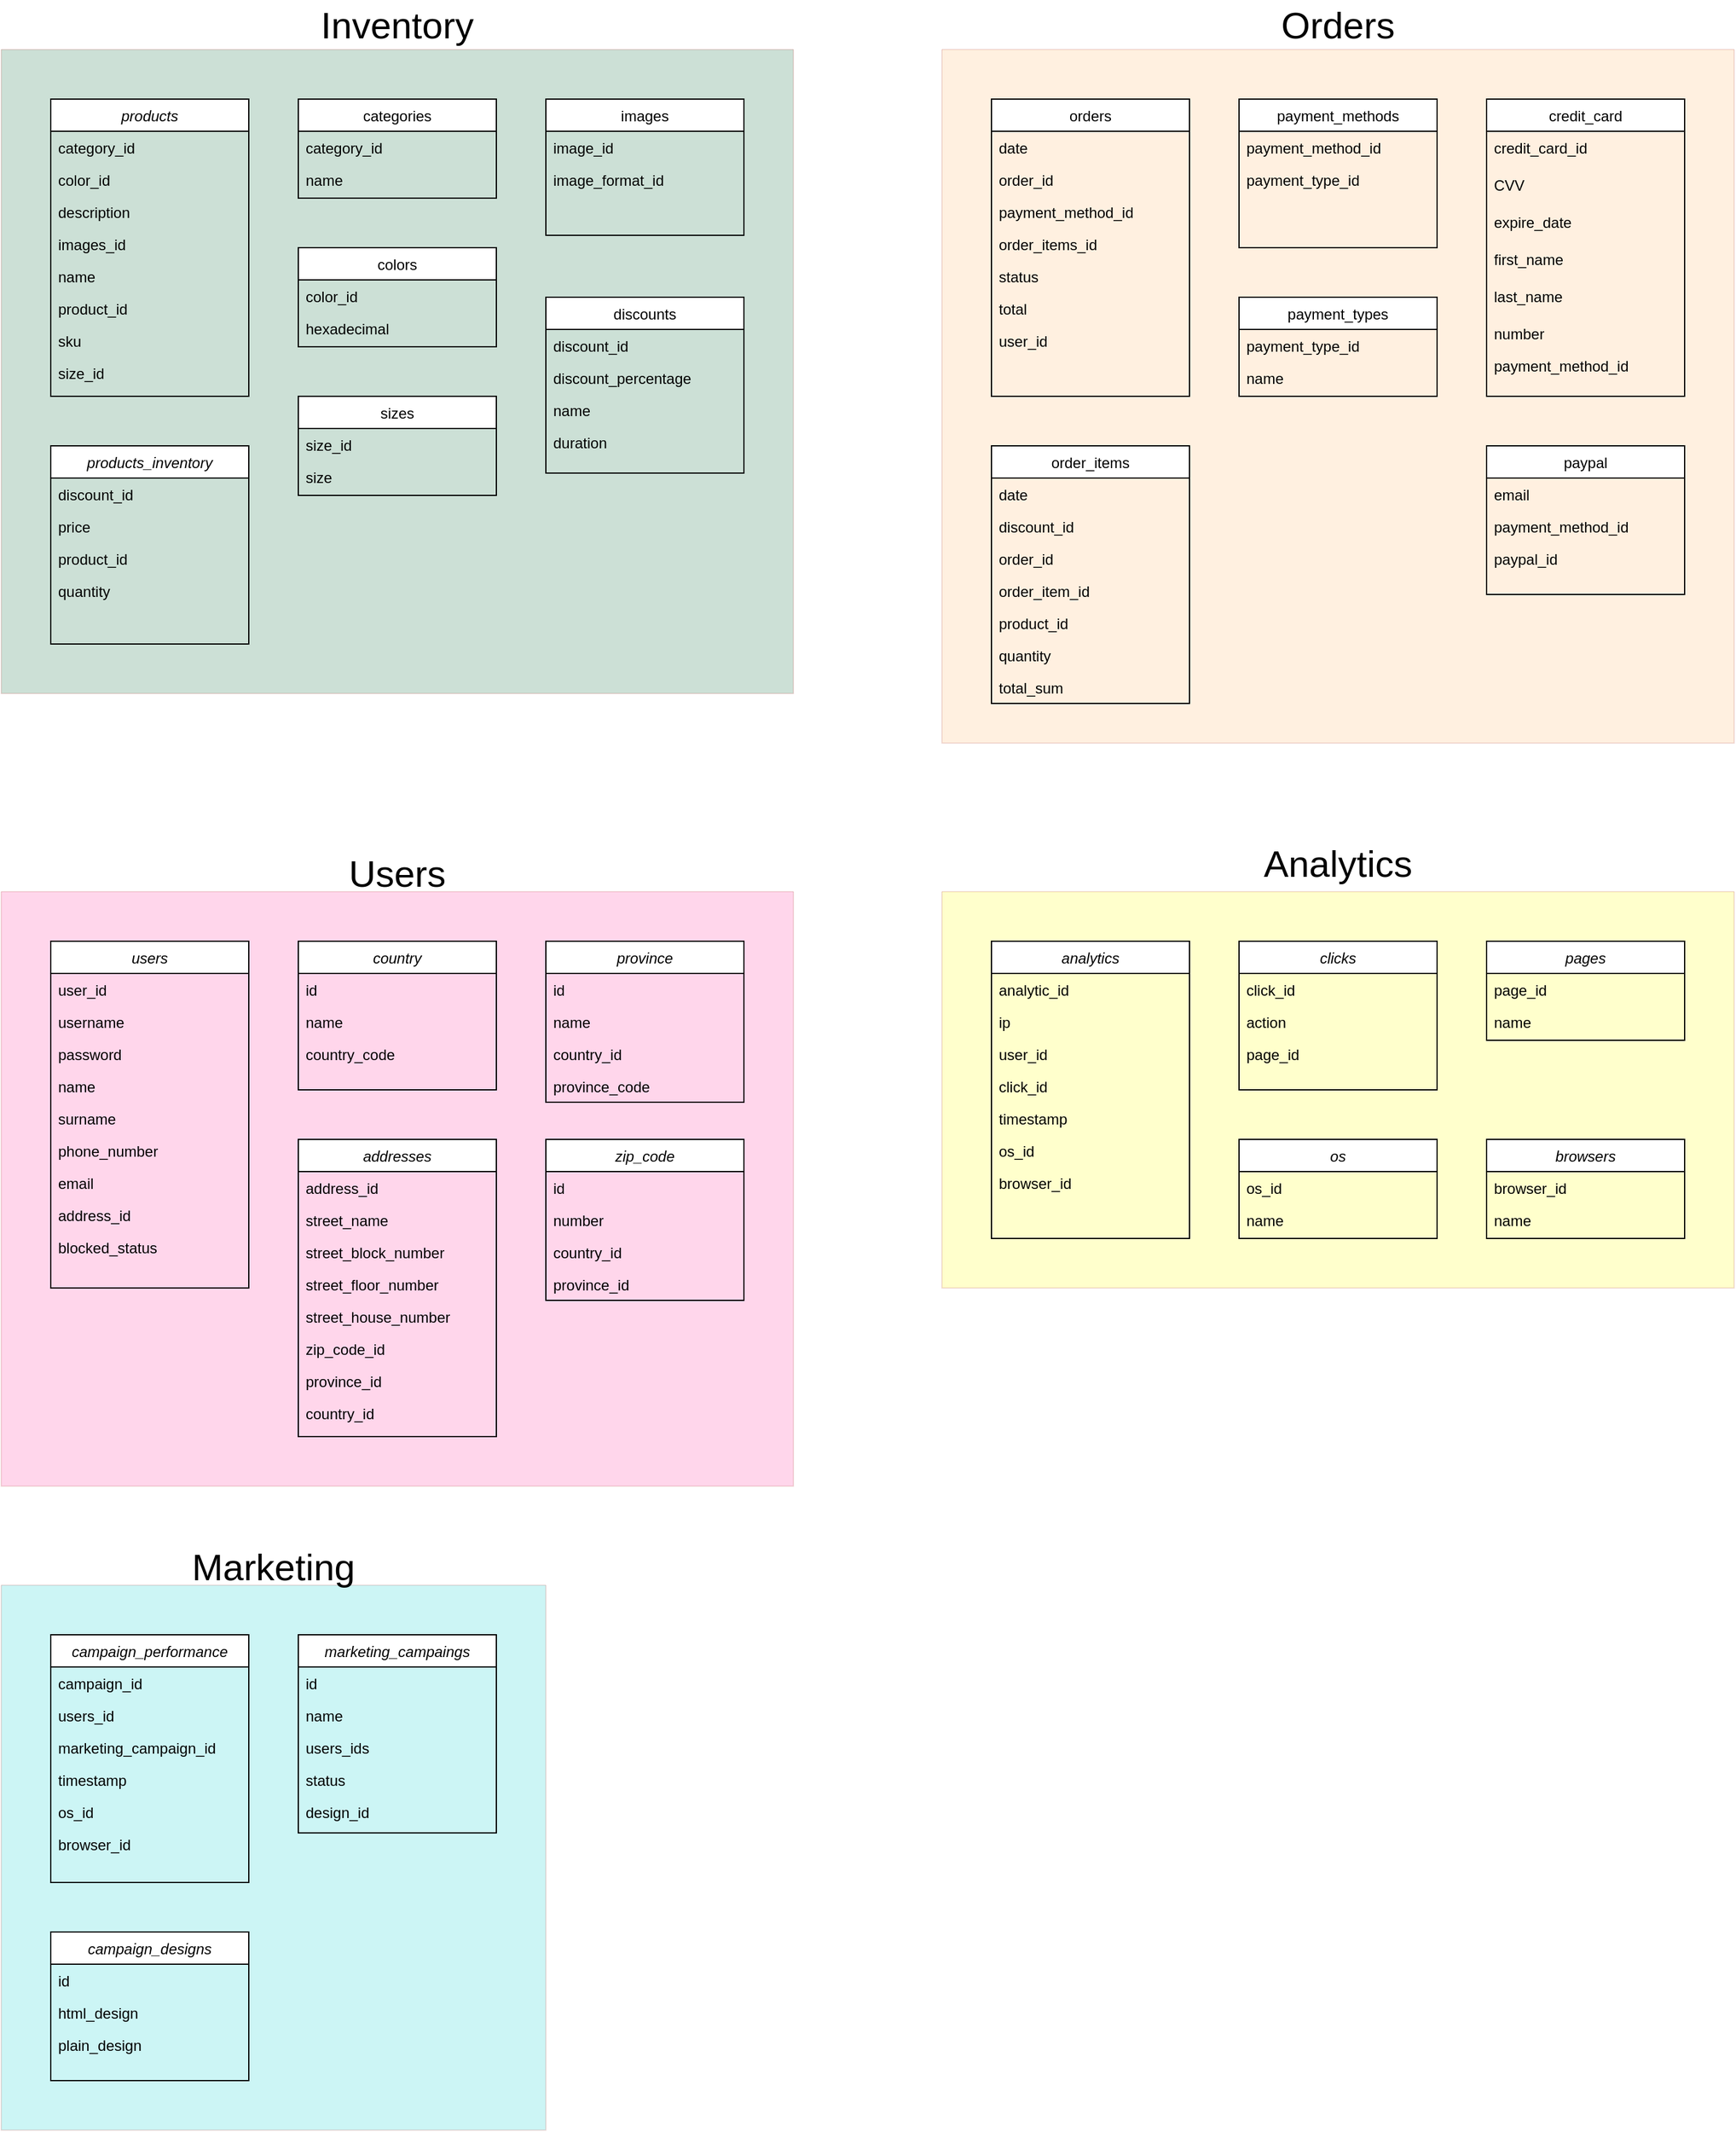<mxfile version="22.1.7" type="device">
  <diagram id="C5RBs43oDa-KdzZeNtuy" name="Page-1">
    <mxGraphModel dx="1877" dy="566" grid="1" gridSize="10" guides="1" tooltips="1" connect="1" arrows="1" fold="1" page="1" pageScale="1" pageWidth="827" pageHeight="1169" math="0" shadow="0">
      <root>
        <mxCell id="WIyWlLk6GJQsqaUBKTNV-0" />
        <mxCell id="WIyWlLk6GJQsqaUBKTNV-1" parent="WIyWlLk6GJQsqaUBKTNV-0" />
        <mxCell id="1sLEOMzaj6Zm85gz0d_X-195" value="" style="swimlane;startSize=0;fillColor=#f8cecc;strokeColor=#b85450;swimlaneFillColor=#FFB366;opacity=20;" parent="WIyWlLk6GJQsqaUBKTNV-1" vertex="1">
          <mxGeometry y="80" width="640" height="560" as="geometry" />
        </mxCell>
        <mxCell id="1sLEOMzaj6Zm85gz0d_X-22" value="orders" style="swimlane;fontStyle=0;align=center;verticalAlign=top;childLayout=stackLayout;horizontal=1;startSize=26;horizontalStack=0;resizeParent=1;resizeLast=0;collapsible=1;marginBottom=0;rounded=0;shadow=0;strokeWidth=1;movable=1;resizable=1;rotatable=1;deletable=1;editable=1;locked=0;connectable=1;" parent="1sLEOMzaj6Zm85gz0d_X-195" vertex="1">
          <mxGeometry x="40" y="40" width="160" height="240" as="geometry">
            <mxRectangle x="550" y="140" width="160" height="26" as="alternateBounds" />
          </mxGeometry>
        </mxCell>
        <mxCell id="7e94CBMsOB2rFrGPo4Xj-64" value="date" style="text;align=left;verticalAlign=top;spacingLeft=4;spacingRight=4;overflow=hidden;rotatable=0;points=[[0,0.5],[1,0.5]];portConstraint=eastwest;" vertex="1" parent="1sLEOMzaj6Zm85gz0d_X-22">
          <mxGeometry y="26" width="160" height="26" as="geometry" />
        </mxCell>
        <mxCell id="1sLEOMzaj6Zm85gz0d_X-23" value="order_id" style="text;align=left;verticalAlign=top;spacingLeft=4;spacingRight=4;overflow=hidden;rotatable=0;points=[[0,0.5],[1,0.5]];portConstraint=eastwest;" parent="1sLEOMzaj6Zm85gz0d_X-22" vertex="1">
          <mxGeometry y="52" width="160" height="26" as="geometry" />
        </mxCell>
        <mxCell id="1sLEOMzaj6Zm85gz0d_X-24" value="payment_method_id" style="text;align=left;verticalAlign=top;spacingLeft=4;spacingRight=4;overflow=hidden;rotatable=0;points=[[0,0.5],[1,0.5]];portConstraint=eastwest;rounded=0;shadow=0;html=0;" parent="1sLEOMzaj6Zm85gz0d_X-22" vertex="1">
          <mxGeometry y="78" width="160" height="26" as="geometry" />
        </mxCell>
        <mxCell id="1sLEOMzaj6Zm85gz0d_X-27" value="order_items_id" style="text;align=left;verticalAlign=top;spacingLeft=4;spacingRight=4;overflow=hidden;rotatable=0;points=[[0,0.5],[1,0.5]];portConstraint=eastwest;rounded=0;shadow=0;html=0;" parent="1sLEOMzaj6Zm85gz0d_X-22" vertex="1">
          <mxGeometry y="104" width="160" height="26" as="geometry" />
        </mxCell>
        <mxCell id="1sLEOMzaj6Zm85gz0d_X-28" value="status" style="text;align=left;verticalAlign=top;spacingLeft=4;spacingRight=4;overflow=hidden;rotatable=0;points=[[0,0.5],[1,0.5]];portConstraint=eastwest;rounded=0;shadow=0;html=0;" parent="1sLEOMzaj6Zm85gz0d_X-22" vertex="1">
          <mxGeometry y="130" width="160" height="26" as="geometry" />
        </mxCell>
        <mxCell id="1sLEOMzaj6Zm85gz0d_X-26" value="total" style="text;align=left;verticalAlign=top;spacingLeft=4;spacingRight=4;overflow=hidden;rotatable=0;points=[[0,0.5],[1,0.5]];portConstraint=eastwest;rounded=0;shadow=0;html=0;" parent="1sLEOMzaj6Zm85gz0d_X-22" vertex="1">
          <mxGeometry y="156" width="160" height="26" as="geometry" />
        </mxCell>
        <mxCell id="1sLEOMzaj6Zm85gz0d_X-25" value="user_id" style="text;align=left;verticalAlign=top;spacingLeft=4;spacingRight=4;overflow=hidden;rotatable=0;points=[[0,0.5],[1,0.5]];portConstraint=eastwest;rounded=0;shadow=0;html=0;" parent="1sLEOMzaj6Zm85gz0d_X-22" vertex="1">
          <mxGeometry y="182" width="160" height="26" as="geometry" />
        </mxCell>
        <mxCell id="7e94CBMsOB2rFrGPo4Xj-13" value="credit_card" style="swimlane;fontStyle=0;align=center;verticalAlign=top;childLayout=stackLayout;horizontal=1;startSize=26;horizontalStack=0;resizeParent=1;resizeLast=0;collapsible=1;marginBottom=0;rounded=0;shadow=0;strokeWidth=1;movable=1;resizable=1;rotatable=1;deletable=1;editable=1;locked=0;connectable=1;" vertex="1" parent="1sLEOMzaj6Zm85gz0d_X-195">
          <mxGeometry x="440" y="40" width="160" height="240" as="geometry">
            <mxRectangle x="550" y="140" width="160" height="26" as="alternateBounds" />
          </mxGeometry>
        </mxCell>
        <mxCell id="7e94CBMsOB2rFrGPo4Xj-58" value="credit_card_id" style="text;align=left;verticalAlign=top;spacingLeft=4;spacingRight=4;overflow=hidden;rotatable=0;points=[[0,0.5],[1,0.5]];portConstraint=eastwest;rounded=0;shadow=0;html=0;" vertex="1" parent="7e94CBMsOB2rFrGPo4Xj-13">
          <mxGeometry y="26" width="160" height="30" as="geometry" />
        </mxCell>
        <mxCell id="7e94CBMsOB2rFrGPo4Xj-19" value="CVV" style="text;align=left;verticalAlign=top;spacingLeft=4;spacingRight=4;overflow=hidden;rotatable=0;points=[[0,0.5],[1,0.5]];portConstraint=eastwest;rounded=0;shadow=0;html=0;" vertex="1" parent="7e94CBMsOB2rFrGPo4Xj-13">
          <mxGeometry y="56" width="160" height="30" as="geometry" />
        </mxCell>
        <mxCell id="7e94CBMsOB2rFrGPo4Xj-17" value="expire_date" style="text;align=left;verticalAlign=top;spacingLeft=4;spacingRight=4;overflow=hidden;rotatable=0;points=[[0,0.5],[1,0.5]];portConstraint=eastwest;rounded=0;shadow=0;html=0;" vertex="1" parent="7e94CBMsOB2rFrGPo4Xj-13">
          <mxGeometry y="86" width="160" height="30" as="geometry" />
        </mxCell>
        <mxCell id="7e94CBMsOB2rFrGPo4Xj-61" value="first_name" style="text;align=left;verticalAlign=top;spacingLeft=4;spacingRight=4;overflow=hidden;rotatable=0;points=[[0,0.5],[1,0.5]];portConstraint=eastwest;rounded=0;shadow=0;html=0;" vertex="1" parent="7e94CBMsOB2rFrGPo4Xj-13">
          <mxGeometry y="116" width="160" height="30" as="geometry" />
        </mxCell>
        <mxCell id="7e94CBMsOB2rFrGPo4Xj-62" value="last_name" style="text;align=left;verticalAlign=top;spacingLeft=4;spacingRight=4;overflow=hidden;rotatable=0;points=[[0,0.5],[1,0.5]];portConstraint=eastwest;rounded=0;shadow=0;html=0;" vertex="1" parent="7e94CBMsOB2rFrGPo4Xj-13">
          <mxGeometry y="146" width="160" height="30" as="geometry" />
        </mxCell>
        <mxCell id="7e94CBMsOB2rFrGPo4Xj-16" value="number" style="text;align=left;verticalAlign=top;spacingLeft=4;spacingRight=4;overflow=hidden;rotatable=0;points=[[0,0.5],[1,0.5]];portConstraint=eastwest;rounded=0;shadow=0;html=0;" vertex="1" parent="7e94CBMsOB2rFrGPo4Xj-13">
          <mxGeometry y="176" width="160" height="26" as="geometry" />
        </mxCell>
        <mxCell id="7e94CBMsOB2rFrGPo4Xj-14" value="payment_method_id" style="text;align=left;verticalAlign=top;spacingLeft=4;spacingRight=4;overflow=hidden;rotatable=0;points=[[0,0.5],[1,0.5]];portConstraint=eastwest;" vertex="1" parent="7e94CBMsOB2rFrGPo4Xj-13">
          <mxGeometry y="202" width="160" height="26" as="geometry" />
        </mxCell>
        <mxCell id="7e94CBMsOB2rFrGPo4Xj-36" value="order_items" style="swimlane;fontStyle=0;align=center;verticalAlign=top;childLayout=stackLayout;horizontal=1;startSize=26;horizontalStack=0;resizeParent=1;resizeLast=0;collapsible=1;marginBottom=0;rounded=0;shadow=0;strokeWidth=1;movable=1;resizable=1;rotatable=1;deletable=1;editable=1;locked=0;connectable=1;" vertex="1" parent="1sLEOMzaj6Zm85gz0d_X-195">
          <mxGeometry x="40" y="320" width="160" height="208" as="geometry">
            <mxRectangle x="550" y="140" width="160" height="26" as="alternateBounds" />
          </mxGeometry>
        </mxCell>
        <mxCell id="7e94CBMsOB2rFrGPo4Xj-43" value="date" style="text;align=left;verticalAlign=top;spacingLeft=4;spacingRight=4;overflow=hidden;rotatable=0;points=[[0,0.5],[1,0.5]];portConstraint=eastwest;rounded=0;shadow=0;html=0;" vertex="1" parent="7e94CBMsOB2rFrGPo4Xj-36">
          <mxGeometry y="26" width="160" height="26" as="geometry" />
        </mxCell>
        <mxCell id="7e94CBMsOB2rFrGPo4Xj-65" value="discount_id" style="text;align=left;verticalAlign=top;spacingLeft=4;spacingRight=4;overflow=hidden;rotatable=0;points=[[0,0.5],[1,0.5]];portConstraint=eastwest;rounded=0;shadow=0;html=0;" vertex="1" parent="7e94CBMsOB2rFrGPo4Xj-36">
          <mxGeometry y="52" width="160" height="26" as="geometry" />
        </mxCell>
        <mxCell id="7e94CBMsOB2rFrGPo4Xj-37" value="order_id" style="text;align=left;verticalAlign=top;spacingLeft=4;spacingRight=4;overflow=hidden;rotatable=0;points=[[0,0.5],[1,0.5]];portConstraint=eastwest;" vertex="1" parent="7e94CBMsOB2rFrGPo4Xj-36">
          <mxGeometry y="78" width="160" height="26" as="geometry" />
        </mxCell>
        <mxCell id="7e94CBMsOB2rFrGPo4Xj-44" value="order_item_id" style="text;align=left;verticalAlign=top;spacingLeft=4;spacingRight=4;overflow=hidden;rotatable=0;points=[[0,0.5],[1,0.5]];portConstraint=eastwest;rounded=0;shadow=0;html=0;" vertex="1" parent="7e94CBMsOB2rFrGPo4Xj-36">
          <mxGeometry y="104" width="160" height="26" as="geometry" />
        </mxCell>
        <mxCell id="7e94CBMsOB2rFrGPo4Xj-39" value="product_id" style="text;align=left;verticalAlign=top;spacingLeft=4;spacingRight=4;overflow=hidden;rotatable=0;points=[[0,0.5],[1,0.5]];portConstraint=eastwest;rounded=0;shadow=0;html=0;" vertex="1" parent="7e94CBMsOB2rFrGPo4Xj-36">
          <mxGeometry y="130" width="160" height="26" as="geometry" />
        </mxCell>
        <mxCell id="7e94CBMsOB2rFrGPo4Xj-38" value="quantity" style="text;align=left;verticalAlign=top;spacingLeft=4;spacingRight=4;overflow=hidden;rotatable=0;points=[[0,0.5],[1,0.5]];portConstraint=eastwest;rounded=0;shadow=0;html=0;" vertex="1" parent="7e94CBMsOB2rFrGPo4Xj-36">
          <mxGeometry y="156" width="160" height="26" as="geometry" />
        </mxCell>
        <mxCell id="7e94CBMsOB2rFrGPo4Xj-41" value="total_sum" style="text;align=left;verticalAlign=top;spacingLeft=4;spacingRight=4;overflow=hidden;rotatable=0;points=[[0,0.5],[1,0.5]];portConstraint=eastwest;rounded=0;shadow=0;html=0;" vertex="1" parent="7e94CBMsOB2rFrGPo4Xj-36">
          <mxGeometry y="182" width="160" height="26" as="geometry" />
        </mxCell>
        <mxCell id="7e94CBMsOB2rFrGPo4Xj-45" value="payment_methods" style="swimlane;fontStyle=0;align=center;verticalAlign=top;childLayout=stackLayout;horizontal=1;startSize=26;horizontalStack=0;resizeParent=1;resizeLast=0;collapsible=1;marginBottom=0;rounded=0;shadow=0;strokeWidth=1;movable=1;resizable=1;rotatable=1;deletable=1;editable=1;locked=0;connectable=1;" vertex="1" parent="1sLEOMzaj6Zm85gz0d_X-195">
          <mxGeometry x="240" y="40" width="160" height="120" as="geometry">
            <mxRectangle x="550" y="140" width="160" height="26" as="alternateBounds" />
          </mxGeometry>
        </mxCell>
        <mxCell id="7e94CBMsOB2rFrGPo4Xj-46" value="payment_method_id" style="text;align=left;verticalAlign=top;spacingLeft=4;spacingRight=4;overflow=hidden;rotatable=0;points=[[0,0.5],[1,0.5]];portConstraint=eastwest;" vertex="1" parent="7e94CBMsOB2rFrGPo4Xj-45">
          <mxGeometry y="26" width="160" height="26" as="geometry" />
        </mxCell>
        <mxCell id="7e94CBMsOB2rFrGPo4Xj-51" value="payment_type_id" style="text;align=left;verticalAlign=top;spacingLeft=4;spacingRight=4;overflow=hidden;rotatable=0;points=[[0,0.5],[1,0.5]];portConstraint=eastwest;" vertex="1" parent="7e94CBMsOB2rFrGPo4Xj-45">
          <mxGeometry y="52" width="160" height="26" as="geometry" />
        </mxCell>
        <mxCell id="7e94CBMsOB2rFrGPo4Xj-52" value="paypal" style="swimlane;fontStyle=0;align=center;verticalAlign=top;childLayout=stackLayout;horizontal=1;startSize=26;horizontalStack=0;resizeParent=1;resizeLast=0;collapsible=1;marginBottom=0;rounded=0;shadow=0;strokeWidth=1;movable=1;resizable=1;rotatable=1;deletable=1;editable=1;locked=0;connectable=1;" vertex="1" parent="1sLEOMzaj6Zm85gz0d_X-195">
          <mxGeometry x="440" y="320" width="160" height="120" as="geometry">
            <mxRectangle x="550" y="140" width="160" height="26" as="alternateBounds" />
          </mxGeometry>
        </mxCell>
        <mxCell id="7e94CBMsOB2rFrGPo4Xj-54" value="email" style="text;align=left;verticalAlign=top;spacingLeft=4;spacingRight=4;overflow=hidden;rotatable=0;points=[[0,0.5],[1,0.5]];portConstraint=eastwest;rounded=0;shadow=0;html=0;" vertex="1" parent="7e94CBMsOB2rFrGPo4Xj-52">
          <mxGeometry y="26" width="160" height="26" as="geometry" />
        </mxCell>
        <mxCell id="7e94CBMsOB2rFrGPo4Xj-53" value="payment_method_id" style="text;align=left;verticalAlign=top;spacingLeft=4;spacingRight=4;overflow=hidden;rotatable=0;points=[[0,0.5],[1,0.5]];portConstraint=eastwest;" vertex="1" parent="7e94CBMsOB2rFrGPo4Xj-52">
          <mxGeometry y="52" width="160" height="26" as="geometry" />
        </mxCell>
        <mxCell id="7e94CBMsOB2rFrGPo4Xj-59" value="paypal_id" style="text;align=left;verticalAlign=top;spacingLeft=4;spacingRight=4;overflow=hidden;rotatable=0;points=[[0,0.5],[1,0.5]];portConstraint=eastwest;rounded=0;shadow=0;html=0;" vertex="1" parent="7e94CBMsOB2rFrGPo4Xj-52">
          <mxGeometry y="78" width="160" height="26" as="geometry" />
        </mxCell>
        <mxCell id="7e94CBMsOB2rFrGPo4Xj-66" value="payment_types" style="swimlane;fontStyle=0;align=center;verticalAlign=top;childLayout=stackLayout;horizontal=1;startSize=26;horizontalStack=0;resizeParent=1;resizeLast=0;collapsible=1;marginBottom=0;rounded=0;shadow=0;strokeWidth=1;movable=1;resizable=1;rotatable=1;deletable=1;editable=1;locked=0;connectable=1;" vertex="1" parent="1sLEOMzaj6Zm85gz0d_X-195">
          <mxGeometry x="240" y="200" width="160" height="80" as="geometry">
            <mxRectangle x="550" y="140" width="160" height="26" as="alternateBounds" />
          </mxGeometry>
        </mxCell>
        <mxCell id="7e94CBMsOB2rFrGPo4Xj-67" value="payment_type_id" style="text;align=left;verticalAlign=top;spacingLeft=4;spacingRight=4;overflow=hidden;rotatable=0;points=[[0,0.5],[1,0.5]];portConstraint=eastwest;" vertex="1" parent="7e94CBMsOB2rFrGPo4Xj-66">
          <mxGeometry y="26" width="160" height="26" as="geometry" />
        </mxCell>
        <mxCell id="7e94CBMsOB2rFrGPo4Xj-68" value="name" style="text;align=left;verticalAlign=top;spacingLeft=4;spacingRight=4;overflow=hidden;rotatable=0;points=[[0,0.5],[1,0.5]];portConstraint=eastwest;" vertex="1" parent="7e94CBMsOB2rFrGPo4Xj-66">
          <mxGeometry y="52" width="160" height="26" as="geometry" />
        </mxCell>
        <mxCell id="1sLEOMzaj6Zm85gz0d_X-196" value="" style="swimlane;startSize=0;fillColor=#f8cecc;strokeColor=#b85450;swimlaneFillColor=#006633;opacity=20;" parent="WIyWlLk6GJQsqaUBKTNV-1" vertex="1">
          <mxGeometry x="-760" y="80" width="640" height="520" as="geometry" />
        </mxCell>
        <mxCell id="zkfFHV4jXpPFQw0GAbJ--0" value="products" style="swimlane;fontStyle=2;align=center;verticalAlign=top;childLayout=stackLayout;horizontal=1;startSize=26;horizontalStack=0;resizeParent=1;resizeLast=0;collapsible=1;marginBottom=0;rounded=0;shadow=0;strokeWidth=1;movable=1;resizable=1;rotatable=1;deletable=1;editable=1;locked=0;connectable=1;" parent="1sLEOMzaj6Zm85gz0d_X-196" vertex="1">
          <mxGeometry x="40" y="40" width="160" height="240" as="geometry">
            <mxRectangle x="230" y="140" width="160" height="26" as="alternateBounds" />
          </mxGeometry>
        </mxCell>
        <mxCell id="zkfFHV4jXpPFQw0GAbJ--5" value="category_id" style="text;align=left;verticalAlign=top;spacingLeft=4;spacingRight=4;overflow=hidden;rotatable=0;points=[[0,0.5],[1,0.5]];portConstraint=eastwest;" parent="zkfFHV4jXpPFQw0GAbJ--0" vertex="1">
          <mxGeometry y="26" width="160" height="26" as="geometry" />
        </mxCell>
        <mxCell id="1sLEOMzaj6Zm85gz0d_X-16" value="color_id" style="text;align=left;verticalAlign=top;spacingLeft=4;spacingRight=4;overflow=hidden;rotatable=0;points=[[0,0.5],[1,0.5]];portConstraint=eastwest;rounded=0;shadow=0;html=0;" parent="zkfFHV4jXpPFQw0GAbJ--0" vertex="1">
          <mxGeometry y="52" width="160" height="26" as="geometry" />
        </mxCell>
        <mxCell id="7e94CBMsOB2rFrGPo4Xj-2" value="description" style="text;align=left;verticalAlign=top;spacingLeft=4;spacingRight=4;overflow=hidden;rotatable=0;points=[[0,0.5],[1,0.5]];portConstraint=eastwest;rounded=0;shadow=0;html=0;" vertex="1" parent="zkfFHV4jXpPFQw0GAbJ--0">
          <mxGeometry y="78" width="160" height="26" as="geometry" />
        </mxCell>
        <mxCell id="7e94CBMsOB2rFrGPo4Xj-1" value="images_id" style="text;align=left;verticalAlign=top;spacingLeft=4;spacingRight=4;overflow=hidden;rotatable=0;points=[[0,0.5],[1,0.5]];portConstraint=eastwest;rounded=0;shadow=0;html=0;" vertex="1" parent="zkfFHV4jXpPFQw0GAbJ--0">
          <mxGeometry y="104" width="160" height="26" as="geometry" />
        </mxCell>
        <mxCell id="zkfFHV4jXpPFQw0GAbJ--2" value="name" style="text;align=left;verticalAlign=top;spacingLeft=4;spacingRight=4;overflow=hidden;rotatable=0;points=[[0,0.5],[1,0.5]];portConstraint=eastwest;rounded=0;shadow=0;html=0;" parent="zkfFHV4jXpPFQw0GAbJ--0" vertex="1">
          <mxGeometry y="130" width="160" height="26" as="geometry" />
        </mxCell>
        <mxCell id="zkfFHV4jXpPFQw0GAbJ--1" value="product_id" style="text;align=left;verticalAlign=top;spacingLeft=4;spacingRight=4;overflow=hidden;rotatable=0;points=[[0,0.5],[1,0.5]];portConstraint=eastwest;" parent="zkfFHV4jXpPFQw0GAbJ--0" vertex="1">
          <mxGeometry y="156" width="160" height="26" as="geometry" />
        </mxCell>
        <mxCell id="1sLEOMzaj6Zm85gz0d_X-10" value="sku" style="text;align=left;verticalAlign=top;spacingLeft=4;spacingRight=4;overflow=hidden;rotatable=0;points=[[0,0.5],[1,0.5]];portConstraint=eastwest;rounded=0;shadow=0;html=0;" parent="zkfFHV4jXpPFQw0GAbJ--0" vertex="1">
          <mxGeometry y="182" width="160" height="26" as="geometry" />
        </mxCell>
        <mxCell id="1sLEOMzaj6Zm85gz0d_X-17" value="size_id" style="text;align=left;verticalAlign=top;spacingLeft=4;spacingRight=4;overflow=hidden;rotatable=0;points=[[0,0.5],[1,0.5]];portConstraint=eastwest;rounded=0;shadow=0;html=0;" parent="zkfFHV4jXpPFQw0GAbJ--0" vertex="1">
          <mxGeometry y="208" width="160" height="26" as="geometry" />
        </mxCell>
        <mxCell id="zkfFHV4jXpPFQw0GAbJ--13" value="categories" style="swimlane;fontStyle=0;align=center;verticalAlign=top;childLayout=stackLayout;horizontal=1;startSize=26;horizontalStack=0;resizeParent=1;resizeLast=0;collapsible=1;marginBottom=0;rounded=0;shadow=0;strokeWidth=1;movable=1;resizable=1;rotatable=1;deletable=1;editable=1;locked=0;connectable=1;" parent="1sLEOMzaj6Zm85gz0d_X-196" vertex="1">
          <mxGeometry x="240" y="40" width="160" height="80" as="geometry">
            <mxRectangle x="340" y="380" width="170" height="26" as="alternateBounds" />
          </mxGeometry>
        </mxCell>
        <mxCell id="1sLEOMzaj6Zm85gz0d_X-11" value="category_id" style="text;align=left;verticalAlign=top;spacingLeft=4;spacingRight=4;overflow=hidden;rotatable=0;points=[[0,0.5],[1,0.5]];portConstraint=eastwest;" parent="zkfFHV4jXpPFQw0GAbJ--13" vertex="1">
          <mxGeometry y="26" width="160" height="26" as="geometry" />
        </mxCell>
        <mxCell id="zkfFHV4jXpPFQw0GAbJ--14" value="name" style="text;align=left;verticalAlign=top;spacingLeft=4;spacingRight=4;overflow=hidden;rotatable=0;points=[[0,0.5],[1,0.5]];portConstraint=eastwest;" parent="zkfFHV4jXpPFQw0GAbJ--13" vertex="1">
          <mxGeometry y="52" width="160" height="26" as="geometry" />
        </mxCell>
        <mxCell id="1sLEOMzaj6Zm85gz0d_X-12" value="colors" style="swimlane;fontStyle=0;align=center;verticalAlign=top;childLayout=stackLayout;horizontal=1;startSize=26;horizontalStack=0;resizeParent=1;resizeLast=0;collapsible=1;marginBottom=0;rounded=0;shadow=0;strokeWidth=1;movable=1;resizable=1;rotatable=1;deletable=1;editable=1;locked=0;connectable=1;" parent="1sLEOMzaj6Zm85gz0d_X-196" vertex="1">
          <mxGeometry x="240" y="160" width="160" height="80" as="geometry">
            <mxRectangle x="340" y="380" width="170" height="26" as="alternateBounds" />
          </mxGeometry>
        </mxCell>
        <mxCell id="1sLEOMzaj6Zm85gz0d_X-13" value="color_id" style="text;align=left;verticalAlign=top;spacingLeft=4;spacingRight=4;overflow=hidden;rotatable=0;points=[[0,0.5],[1,0.5]];portConstraint=eastwest;" parent="1sLEOMzaj6Zm85gz0d_X-12" vertex="1">
          <mxGeometry y="26" width="160" height="26" as="geometry" />
        </mxCell>
        <mxCell id="1sLEOMzaj6Zm85gz0d_X-14" value="hexadecimal" style="text;align=left;verticalAlign=top;spacingLeft=4;spacingRight=4;overflow=hidden;rotatable=0;points=[[0,0.5],[1,0.5]];portConstraint=eastwest;" parent="1sLEOMzaj6Zm85gz0d_X-12" vertex="1">
          <mxGeometry y="52" width="160" height="26" as="geometry" />
        </mxCell>
        <mxCell id="zkfFHV4jXpPFQw0GAbJ--6" value="sizes" style="swimlane;fontStyle=0;align=center;verticalAlign=top;childLayout=stackLayout;horizontal=1;startSize=26;horizontalStack=0;resizeParent=1;resizeLast=0;collapsible=1;marginBottom=0;rounded=0;shadow=0;strokeWidth=1;movable=1;resizable=1;rotatable=1;deletable=1;editable=1;locked=0;connectable=1;" parent="1sLEOMzaj6Zm85gz0d_X-196" vertex="1">
          <mxGeometry x="240" y="280" width="160" height="80" as="geometry">
            <mxRectangle x="130" y="380" width="160" height="26" as="alternateBounds" />
          </mxGeometry>
        </mxCell>
        <mxCell id="zkfFHV4jXpPFQw0GAbJ--7" value="size_id" style="text;align=left;verticalAlign=top;spacingLeft=4;spacingRight=4;overflow=hidden;rotatable=0;points=[[0,0.5],[1,0.5]];portConstraint=eastwest;" parent="zkfFHV4jXpPFQw0GAbJ--6" vertex="1">
          <mxGeometry y="26" width="160" height="26" as="geometry" />
        </mxCell>
        <mxCell id="zkfFHV4jXpPFQw0GAbJ--8" value="size" style="text;align=left;verticalAlign=top;spacingLeft=4;spacingRight=4;overflow=hidden;rotatable=0;points=[[0,0.5],[1,0.5]];portConstraint=eastwest;rounded=0;shadow=0;html=0;" parent="zkfFHV4jXpPFQw0GAbJ--6" vertex="1">
          <mxGeometry y="52" width="160" height="26" as="geometry" />
        </mxCell>
        <mxCell id="1sLEOMzaj6Zm85gz0d_X-78" value="discounts" style="swimlane;fontStyle=0;align=center;verticalAlign=top;childLayout=stackLayout;horizontal=1;startSize=26;horizontalStack=0;resizeParent=1;resizeLast=0;collapsible=1;marginBottom=0;rounded=0;shadow=0;strokeWidth=1;movable=1;resizable=1;rotatable=1;deletable=1;editable=1;locked=0;connectable=1;" parent="1sLEOMzaj6Zm85gz0d_X-196" vertex="1">
          <mxGeometry x="440" y="200" width="160" height="142" as="geometry">
            <mxRectangle x="130" y="380" width="160" height="26" as="alternateBounds" />
          </mxGeometry>
        </mxCell>
        <mxCell id="1sLEOMzaj6Zm85gz0d_X-79" value="discount_id" style="text;align=left;verticalAlign=top;spacingLeft=4;spacingRight=4;overflow=hidden;rotatable=0;points=[[0,0.5],[1,0.5]];portConstraint=eastwest;" parent="1sLEOMzaj6Zm85gz0d_X-78" vertex="1">
          <mxGeometry y="26" width="160" height="26" as="geometry" />
        </mxCell>
        <mxCell id="1sLEOMzaj6Zm85gz0d_X-80" value="discount_percentage" style="text;align=left;verticalAlign=top;spacingLeft=4;spacingRight=4;overflow=hidden;rotatable=0;points=[[0,0.5],[1,0.5]];portConstraint=eastwest;rounded=0;shadow=0;html=0;" parent="1sLEOMzaj6Zm85gz0d_X-78" vertex="1">
          <mxGeometry y="52" width="160" height="26" as="geometry" />
        </mxCell>
        <mxCell id="1sLEOMzaj6Zm85gz0d_X-81" value="name" style="text;align=left;verticalAlign=top;spacingLeft=4;spacingRight=4;overflow=hidden;rotatable=0;points=[[0,0.5],[1,0.5]];portConstraint=eastwest;rounded=0;shadow=0;html=0;" parent="1sLEOMzaj6Zm85gz0d_X-78" vertex="1">
          <mxGeometry y="78" width="160" height="26" as="geometry" />
        </mxCell>
        <mxCell id="7e94CBMsOB2rFrGPo4Xj-12" value="duration" style="text;align=left;verticalAlign=top;spacingLeft=4;spacingRight=4;overflow=hidden;rotatable=0;points=[[0,0.5],[1,0.5]];portConstraint=eastwest;rounded=0;shadow=0;html=0;" vertex="1" parent="1sLEOMzaj6Zm85gz0d_X-78">
          <mxGeometry y="104" width="160" height="26" as="geometry" />
        </mxCell>
        <mxCell id="7e94CBMsOB2rFrGPo4Xj-3" value="images" style="swimlane;fontStyle=0;align=center;verticalAlign=top;childLayout=stackLayout;horizontal=1;startSize=26;horizontalStack=0;resizeParent=1;resizeLast=0;collapsible=1;marginBottom=0;rounded=0;shadow=0;strokeWidth=1;movable=1;resizable=1;rotatable=1;deletable=1;editable=1;locked=0;connectable=1;" vertex="1" parent="1sLEOMzaj6Zm85gz0d_X-196">
          <mxGeometry x="440" y="40" width="160" height="110" as="geometry">
            <mxRectangle x="130" y="380" width="160" height="26" as="alternateBounds" />
          </mxGeometry>
        </mxCell>
        <mxCell id="7e94CBMsOB2rFrGPo4Xj-4" value="image_id" style="text;align=left;verticalAlign=top;spacingLeft=4;spacingRight=4;overflow=hidden;rotatable=0;points=[[0,0.5],[1,0.5]];portConstraint=eastwest;" vertex="1" parent="7e94CBMsOB2rFrGPo4Xj-3">
          <mxGeometry y="26" width="160" height="26" as="geometry" />
        </mxCell>
        <mxCell id="7e94CBMsOB2rFrGPo4Xj-5" value="image_format_id" style="text;align=left;verticalAlign=top;spacingLeft=4;spacingRight=4;overflow=hidden;rotatable=0;points=[[0,0.5],[1,0.5]];portConstraint=eastwest;rounded=0;shadow=0;html=0;" vertex="1" parent="7e94CBMsOB2rFrGPo4Xj-3">
          <mxGeometry y="52" width="160" height="58" as="geometry" />
        </mxCell>
        <mxCell id="7e94CBMsOB2rFrGPo4Xj-22" value="products_inventory" style="swimlane;fontStyle=2;align=center;verticalAlign=top;childLayout=stackLayout;horizontal=1;startSize=26;horizontalStack=0;resizeParent=1;resizeLast=0;collapsible=1;marginBottom=0;rounded=0;shadow=0;strokeWidth=1;movable=1;resizable=1;rotatable=1;deletable=1;editable=1;locked=0;connectable=1;" vertex="1" parent="1sLEOMzaj6Zm85gz0d_X-196">
          <mxGeometry x="40" y="320" width="160" height="160" as="geometry">
            <mxRectangle x="230" y="140" width="160" height="26" as="alternateBounds" />
          </mxGeometry>
        </mxCell>
        <mxCell id="7e94CBMsOB2rFrGPo4Xj-26" value="discount_id" style="text;align=left;verticalAlign=top;spacingLeft=4;spacingRight=4;overflow=hidden;rotatable=0;points=[[0,0.5],[1,0.5]];portConstraint=eastwest;rounded=0;shadow=0;html=0;" vertex="1" parent="7e94CBMsOB2rFrGPo4Xj-22">
          <mxGeometry y="26" width="160" height="26" as="geometry" />
        </mxCell>
        <mxCell id="7e94CBMsOB2rFrGPo4Xj-35" value="price" style="text;align=left;verticalAlign=top;spacingLeft=4;spacingRight=4;overflow=hidden;rotatable=0;points=[[0,0.5],[1,0.5]];portConstraint=eastwest;rounded=0;shadow=0;html=0;" vertex="1" parent="7e94CBMsOB2rFrGPo4Xj-22">
          <mxGeometry y="52" width="160" height="26" as="geometry" />
        </mxCell>
        <mxCell id="7e94CBMsOB2rFrGPo4Xj-23" value="product_id" style="text;align=left;verticalAlign=top;spacingLeft=4;spacingRight=4;overflow=hidden;rotatable=0;points=[[0,0.5],[1,0.5]];portConstraint=eastwest;" vertex="1" parent="7e94CBMsOB2rFrGPo4Xj-22">
          <mxGeometry y="78" width="160" height="26" as="geometry" />
        </mxCell>
        <mxCell id="7e94CBMsOB2rFrGPo4Xj-31" value="quantity" style="text;align=left;verticalAlign=top;spacingLeft=4;spacingRight=4;overflow=hidden;rotatable=0;points=[[0,0.5],[1,0.5]];portConstraint=eastwest;rounded=0;shadow=0;html=0;" vertex="1" parent="7e94CBMsOB2rFrGPo4Xj-22">
          <mxGeometry y="104" width="160" height="26" as="geometry" />
        </mxCell>
        <mxCell id="1sLEOMzaj6Zm85gz0d_X-198" value="" style="swimlane;startSize=0;fillColor=#f8cecc;strokeColor=#b85450;swimlaneFillColor=#FFFF00;opacity=20;" parent="WIyWlLk6GJQsqaUBKTNV-1" vertex="1">
          <mxGeometry y="760" width="640" height="320" as="geometry" />
        </mxCell>
        <mxCell id="1sLEOMzaj6Zm85gz0d_X-84" value="analytics" style="swimlane;fontStyle=2;align=center;verticalAlign=top;childLayout=stackLayout;horizontal=1;startSize=26;horizontalStack=0;resizeParent=1;resizeLast=0;collapsible=1;marginBottom=0;rounded=0;shadow=0;strokeWidth=1;movable=1;resizable=1;rotatable=1;deletable=1;editable=1;locked=0;connectable=1;" parent="1sLEOMzaj6Zm85gz0d_X-198" vertex="1">
          <mxGeometry x="40" y="40" width="160" height="240" as="geometry">
            <mxRectangle x="230" y="140" width="160" height="26" as="alternateBounds" />
          </mxGeometry>
        </mxCell>
        <mxCell id="1sLEOMzaj6Zm85gz0d_X-85" value="analytic_id" style="text;align=left;verticalAlign=top;spacingLeft=4;spacingRight=4;overflow=hidden;rotatable=0;points=[[0,0.5],[1,0.5]];portConstraint=eastwest;" parent="1sLEOMzaj6Zm85gz0d_X-84" vertex="1">
          <mxGeometry y="26" width="160" height="26" as="geometry" />
        </mxCell>
        <mxCell id="1sLEOMzaj6Zm85gz0d_X-86" value="ip" style="text;align=left;verticalAlign=top;spacingLeft=4;spacingRight=4;overflow=hidden;rotatable=0;points=[[0,0.5],[1,0.5]];portConstraint=eastwest;rounded=0;shadow=0;html=0;" parent="1sLEOMzaj6Zm85gz0d_X-84" vertex="1">
          <mxGeometry y="52" width="160" height="26" as="geometry" />
        </mxCell>
        <mxCell id="1sLEOMzaj6Zm85gz0d_X-87" value="user_id" style="text;align=left;verticalAlign=top;spacingLeft=4;spacingRight=4;overflow=hidden;rotatable=0;points=[[0,0.5],[1,0.5]];portConstraint=eastwest;rounded=0;shadow=0;html=0;" parent="1sLEOMzaj6Zm85gz0d_X-84" vertex="1">
          <mxGeometry y="78" width="160" height="26" as="geometry" />
        </mxCell>
        <mxCell id="1sLEOMzaj6Zm85gz0d_X-88" value="click_id" style="text;align=left;verticalAlign=top;spacingLeft=4;spacingRight=4;overflow=hidden;rotatable=0;points=[[0,0.5],[1,0.5]];portConstraint=eastwest;" parent="1sLEOMzaj6Zm85gz0d_X-84" vertex="1">
          <mxGeometry y="104" width="160" height="26" as="geometry" />
        </mxCell>
        <mxCell id="1sLEOMzaj6Zm85gz0d_X-130" value="timestamp" style="text;align=left;verticalAlign=top;spacingLeft=4;spacingRight=4;overflow=hidden;rotatable=0;points=[[0,0.5],[1,0.5]];portConstraint=eastwest;" parent="1sLEOMzaj6Zm85gz0d_X-84" vertex="1">
          <mxGeometry y="130" width="160" height="26" as="geometry" />
        </mxCell>
        <mxCell id="1sLEOMzaj6Zm85gz0d_X-131" value="os_id" style="text;align=left;verticalAlign=top;spacingLeft=4;spacingRight=4;overflow=hidden;rotatable=0;points=[[0,0.5],[1,0.5]];portConstraint=eastwest;" parent="1sLEOMzaj6Zm85gz0d_X-84" vertex="1">
          <mxGeometry y="156" width="160" height="26" as="geometry" />
        </mxCell>
        <mxCell id="1sLEOMzaj6Zm85gz0d_X-132" value="browser_id" style="text;align=left;verticalAlign=top;spacingLeft=4;spacingRight=4;overflow=hidden;rotatable=0;points=[[0,0.5],[1,0.5]];portConstraint=eastwest;" parent="1sLEOMzaj6Zm85gz0d_X-84" vertex="1">
          <mxGeometry y="182" width="160" height="26" as="geometry" />
        </mxCell>
        <mxCell id="1sLEOMzaj6Zm85gz0d_X-117" value="os" style="swimlane;fontStyle=2;align=center;verticalAlign=top;childLayout=stackLayout;horizontal=1;startSize=26;horizontalStack=0;resizeParent=1;resizeLast=0;collapsible=1;marginBottom=0;rounded=0;shadow=0;strokeWidth=1;movable=1;resizable=1;rotatable=1;deletable=1;editable=1;locked=0;connectable=1;" parent="1sLEOMzaj6Zm85gz0d_X-198" vertex="1">
          <mxGeometry x="240" y="200" width="160" height="80" as="geometry">
            <mxRectangle x="230" y="140" width="160" height="26" as="alternateBounds" />
          </mxGeometry>
        </mxCell>
        <mxCell id="1sLEOMzaj6Zm85gz0d_X-118" value="os_id" style="text;align=left;verticalAlign=top;spacingLeft=4;spacingRight=4;overflow=hidden;rotatable=0;points=[[0,0.5],[1,0.5]];portConstraint=eastwest;" parent="1sLEOMzaj6Zm85gz0d_X-117" vertex="1">
          <mxGeometry y="26" width="160" height="26" as="geometry" />
        </mxCell>
        <mxCell id="1sLEOMzaj6Zm85gz0d_X-119" value="name" style="text;align=left;verticalAlign=top;spacingLeft=4;spacingRight=4;overflow=hidden;rotatable=0;points=[[0,0.5],[1,0.5]];portConstraint=eastwest;rounded=0;shadow=0;html=0;" parent="1sLEOMzaj6Zm85gz0d_X-117" vertex="1">
          <mxGeometry y="52" width="160" height="26" as="geometry" />
        </mxCell>
        <mxCell id="1sLEOMzaj6Zm85gz0d_X-91" value="clicks" style="swimlane;fontStyle=2;align=center;verticalAlign=top;childLayout=stackLayout;horizontal=1;startSize=26;horizontalStack=0;resizeParent=1;resizeLast=0;collapsible=1;marginBottom=0;rounded=0;shadow=0;strokeWidth=1;movable=1;resizable=1;rotatable=1;deletable=1;editable=1;locked=0;connectable=1;" parent="1sLEOMzaj6Zm85gz0d_X-198" vertex="1">
          <mxGeometry x="240" y="40" width="160" height="120" as="geometry">
            <mxRectangle x="230" y="140" width="160" height="26" as="alternateBounds" />
          </mxGeometry>
        </mxCell>
        <mxCell id="1sLEOMzaj6Zm85gz0d_X-92" value="click_id" style="text;align=left;verticalAlign=top;spacingLeft=4;spacingRight=4;overflow=hidden;rotatable=0;points=[[0,0.5],[1,0.5]];portConstraint=eastwest;" parent="1sLEOMzaj6Zm85gz0d_X-91" vertex="1">
          <mxGeometry y="26" width="160" height="26" as="geometry" />
        </mxCell>
        <mxCell id="1sLEOMzaj6Zm85gz0d_X-93" value="action" style="text;align=left;verticalAlign=top;spacingLeft=4;spacingRight=4;overflow=hidden;rotatable=0;points=[[0,0.5],[1,0.5]];portConstraint=eastwest;rounded=0;shadow=0;html=0;" parent="1sLEOMzaj6Zm85gz0d_X-91" vertex="1">
          <mxGeometry y="52" width="160" height="26" as="geometry" />
        </mxCell>
        <mxCell id="1sLEOMzaj6Zm85gz0d_X-102" value="page_id" style="text;align=left;verticalAlign=top;spacingLeft=4;spacingRight=4;overflow=hidden;rotatable=0;points=[[0,0.5],[1,0.5]];portConstraint=eastwest;rounded=0;shadow=0;html=0;" parent="1sLEOMzaj6Zm85gz0d_X-91" vertex="1">
          <mxGeometry y="78" width="160" height="26" as="geometry" />
        </mxCell>
        <mxCell id="1sLEOMzaj6Zm85gz0d_X-99" value="pages" style="swimlane;fontStyle=2;align=center;verticalAlign=top;childLayout=stackLayout;horizontal=1;startSize=26;horizontalStack=0;resizeParent=1;resizeLast=0;collapsible=1;marginBottom=0;rounded=0;shadow=0;strokeWidth=1;movable=1;resizable=1;rotatable=1;deletable=1;editable=1;locked=0;connectable=1;" parent="1sLEOMzaj6Zm85gz0d_X-198" vertex="1">
          <mxGeometry x="440" y="40" width="160" height="80" as="geometry">
            <mxRectangle x="230" y="140" width="160" height="26" as="alternateBounds" />
          </mxGeometry>
        </mxCell>
        <mxCell id="1sLEOMzaj6Zm85gz0d_X-100" value="page_id" style="text;align=left;verticalAlign=top;spacingLeft=4;spacingRight=4;overflow=hidden;rotatable=0;points=[[0,0.5],[1,0.5]];portConstraint=eastwest;" parent="1sLEOMzaj6Zm85gz0d_X-99" vertex="1">
          <mxGeometry y="26" width="160" height="26" as="geometry" />
        </mxCell>
        <mxCell id="1sLEOMzaj6Zm85gz0d_X-101" value="name" style="text;align=left;verticalAlign=top;spacingLeft=4;spacingRight=4;overflow=hidden;rotatable=0;points=[[0,0.5],[1,0.5]];portConstraint=eastwest;rounded=0;shadow=0;html=0;" parent="1sLEOMzaj6Zm85gz0d_X-99" vertex="1">
          <mxGeometry y="52" width="160" height="26" as="geometry" />
        </mxCell>
        <mxCell id="1sLEOMzaj6Zm85gz0d_X-120" value="browsers" style="swimlane;fontStyle=2;align=center;verticalAlign=top;childLayout=stackLayout;horizontal=1;startSize=26;horizontalStack=0;resizeParent=1;resizeLast=0;collapsible=1;marginBottom=0;rounded=0;shadow=0;strokeWidth=1;movable=1;resizable=1;rotatable=1;deletable=1;editable=1;locked=0;connectable=1;" parent="1sLEOMzaj6Zm85gz0d_X-198" vertex="1">
          <mxGeometry x="440" y="200" width="160" height="80" as="geometry">
            <mxRectangle x="230" y="140" width="160" height="26" as="alternateBounds" />
          </mxGeometry>
        </mxCell>
        <mxCell id="1sLEOMzaj6Zm85gz0d_X-121" value="browser_id" style="text;align=left;verticalAlign=top;spacingLeft=4;spacingRight=4;overflow=hidden;rotatable=0;points=[[0,0.5],[1,0.5]];portConstraint=eastwest;" parent="1sLEOMzaj6Zm85gz0d_X-120" vertex="1">
          <mxGeometry y="26" width="160" height="26" as="geometry" />
        </mxCell>
        <mxCell id="1sLEOMzaj6Zm85gz0d_X-122" value="name" style="text;align=left;verticalAlign=top;spacingLeft=4;spacingRight=4;overflow=hidden;rotatable=0;points=[[0,0.5],[1,0.5]];portConstraint=eastwest;rounded=0;shadow=0;html=0;" parent="1sLEOMzaj6Zm85gz0d_X-120" vertex="1">
          <mxGeometry y="52" width="160" height="26" as="geometry" />
        </mxCell>
        <mxCell id="1sLEOMzaj6Zm85gz0d_X-199" value="" style="swimlane;startSize=0;fillColor=#f8cecc;strokeColor=#b85450;swimlaneFillColor=#FF3399;opacity=20;" parent="WIyWlLk6GJQsqaUBKTNV-1" vertex="1">
          <mxGeometry x="-760" y="760" width="640" height="480" as="geometry" />
        </mxCell>
        <mxCell id="1sLEOMzaj6Zm85gz0d_X-38" value="users" style="swimlane;fontStyle=2;align=center;verticalAlign=top;childLayout=stackLayout;horizontal=1;startSize=26;horizontalStack=0;resizeParent=1;resizeLast=0;collapsible=1;marginBottom=0;rounded=0;shadow=0;strokeWidth=1;movable=1;resizable=1;rotatable=1;deletable=1;editable=1;locked=0;connectable=1;" parent="1sLEOMzaj6Zm85gz0d_X-199" vertex="1">
          <mxGeometry x="40" y="40" width="160" height="280" as="geometry">
            <mxRectangle x="230" y="140" width="160" height="26" as="alternateBounds" />
          </mxGeometry>
        </mxCell>
        <mxCell id="1sLEOMzaj6Zm85gz0d_X-39" value="user_id" style="text;align=left;verticalAlign=top;spacingLeft=4;spacingRight=4;overflow=hidden;rotatable=0;points=[[0,0.5],[1,0.5]];portConstraint=eastwest;" parent="1sLEOMzaj6Zm85gz0d_X-38" vertex="1">
          <mxGeometry y="26" width="160" height="26" as="geometry" />
        </mxCell>
        <mxCell id="1sLEOMzaj6Zm85gz0d_X-40" value="username" style="text;align=left;verticalAlign=top;spacingLeft=4;spacingRight=4;overflow=hidden;rotatable=0;points=[[0,0.5],[1,0.5]];portConstraint=eastwest;rounded=0;shadow=0;html=0;" parent="1sLEOMzaj6Zm85gz0d_X-38" vertex="1">
          <mxGeometry y="52" width="160" height="26" as="geometry" />
        </mxCell>
        <mxCell id="1sLEOMzaj6Zm85gz0d_X-41" value="password" style="text;align=left;verticalAlign=top;spacingLeft=4;spacingRight=4;overflow=hidden;rotatable=0;points=[[0,0.5],[1,0.5]];portConstraint=eastwest;rounded=0;shadow=0;html=0;" parent="1sLEOMzaj6Zm85gz0d_X-38" vertex="1">
          <mxGeometry y="78" width="160" height="26" as="geometry" />
        </mxCell>
        <mxCell id="1sLEOMzaj6Zm85gz0d_X-42" value="name" style="text;align=left;verticalAlign=top;spacingLeft=4;spacingRight=4;overflow=hidden;rotatable=0;points=[[0,0.5],[1,0.5]];portConstraint=eastwest;" parent="1sLEOMzaj6Zm85gz0d_X-38" vertex="1">
          <mxGeometry y="104" width="160" height="26" as="geometry" />
        </mxCell>
        <mxCell id="1sLEOMzaj6Zm85gz0d_X-43" value="surname" style="text;align=left;verticalAlign=top;spacingLeft=4;spacingRight=4;overflow=hidden;rotatable=0;points=[[0,0.5],[1,0.5]];portConstraint=eastwest;rounded=0;shadow=0;html=0;" parent="1sLEOMzaj6Zm85gz0d_X-38" vertex="1">
          <mxGeometry y="130" width="160" height="26" as="geometry" />
        </mxCell>
        <mxCell id="1sLEOMzaj6Zm85gz0d_X-44" value="phone_number" style="text;align=left;verticalAlign=top;spacingLeft=4;spacingRight=4;overflow=hidden;rotatable=0;points=[[0,0.5],[1,0.5]];portConstraint=eastwest;rounded=0;shadow=0;html=0;" parent="1sLEOMzaj6Zm85gz0d_X-38" vertex="1">
          <mxGeometry y="156" width="160" height="26" as="geometry" />
        </mxCell>
        <mxCell id="1sLEOMzaj6Zm85gz0d_X-45" value="email" style="text;align=left;verticalAlign=top;spacingLeft=4;spacingRight=4;overflow=hidden;rotatable=0;points=[[0,0.5],[1,0.5]];portConstraint=eastwest;rounded=0;shadow=0;html=0;" parent="1sLEOMzaj6Zm85gz0d_X-38" vertex="1">
          <mxGeometry y="182" width="160" height="26" as="geometry" />
        </mxCell>
        <mxCell id="1sLEOMzaj6Zm85gz0d_X-46" value="address_id" style="text;align=left;verticalAlign=top;spacingLeft=4;spacingRight=4;overflow=hidden;rotatable=0;points=[[0,0.5],[1,0.5]];portConstraint=eastwest;rounded=0;shadow=0;html=0;" parent="1sLEOMzaj6Zm85gz0d_X-38" vertex="1">
          <mxGeometry y="208" width="160" height="26" as="geometry" />
        </mxCell>
        <mxCell id="1sLEOMzaj6Zm85gz0d_X-60" value="blocked_status" style="text;align=left;verticalAlign=top;spacingLeft=4;spacingRight=4;overflow=hidden;rotatable=0;points=[[0,0.5],[1,0.5]];portConstraint=eastwest;rounded=0;shadow=0;html=0;" parent="1sLEOMzaj6Zm85gz0d_X-38" vertex="1">
          <mxGeometry y="234" width="160" height="26" as="geometry" />
        </mxCell>
        <mxCell id="1sLEOMzaj6Zm85gz0d_X-48" value="addresses" style="swimlane;fontStyle=2;align=center;verticalAlign=top;childLayout=stackLayout;horizontal=1;startSize=26;horizontalStack=0;resizeParent=1;resizeLast=0;collapsible=1;marginBottom=0;rounded=0;shadow=0;strokeWidth=1;movable=1;resizable=1;rotatable=1;deletable=1;editable=1;locked=0;connectable=1;" parent="1sLEOMzaj6Zm85gz0d_X-199" vertex="1">
          <mxGeometry x="240" y="200" width="160" height="240" as="geometry">
            <mxRectangle x="230" y="140" width="160" height="26" as="alternateBounds" />
          </mxGeometry>
        </mxCell>
        <mxCell id="1sLEOMzaj6Zm85gz0d_X-49" value="address_id" style="text;align=left;verticalAlign=top;spacingLeft=4;spacingRight=4;overflow=hidden;rotatable=0;points=[[0,0.5],[1,0.5]];portConstraint=eastwest;" parent="1sLEOMzaj6Zm85gz0d_X-48" vertex="1">
          <mxGeometry y="26" width="160" height="26" as="geometry" />
        </mxCell>
        <mxCell id="1sLEOMzaj6Zm85gz0d_X-50" value="street_name" style="text;align=left;verticalAlign=top;spacingLeft=4;spacingRight=4;overflow=hidden;rotatable=0;points=[[0,0.5],[1,0.5]];portConstraint=eastwest;rounded=0;shadow=0;html=0;" parent="1sLEOMzaj6Zm85gz0d_X-48" vertex="1">
          <mxGeometry y="52" width="160" height="26" as="geometry" />
        </mxCell>
        <mxCell id="1sLEOMzaj6Zm85gz0d_X-51" value="street_block_number" style="text;align=left;verticalAlign=top;spacingLeft=4;spacingRight=4;overflow=hidden;rotatable=0;points=[[0,0.5],[1,0.5]];portConstraint=eastwest;rounded=0;shadow=0;html=0;" parent="1sLEOMzaj6Zm85gz0d_X-48" vertex="1">
          <mxGeometry y="78" width="160" height="26" as="geometry" />
        </mxCell>
        <mxCell id="1sLEOMzaj6Zm85gz0d_X-52" value="street_floor_number" style="text;align=left;verticalAlign=top;spacingLeft=4;spacingRight=4;overflow=hidden;rotatable=0;points=[[0,0.5],[1,0.5]];portConstraint=eastwest;" parent="1sLEOMzaj6Zm85gz0d_X-48" vertex="1">
          <mxGeometry y="104" width="160" height="26" as="geometry" />
        </mxCell>
        <mxCell id="1sLEOMzaj6Zm85gz0d_X-53" value="street_house_number" style="text;align=left;verticalAlign=top;spacingLeft=4;spacingRight=4;overflow=hidden;rotatable=0;points=[[0,0.5],[1,0.5]];portConstraint=eastwest;rounded=0;shadow=0;html=0;" parent="1sLEOMzaj6Zm85gz0d_X-48" vertex="1">
          <mxGeometry y="130" width="160" height="26" as="geometry" />
        </mxCell>
        <mxCell id="1sLEOMzaj6Zm85gz0d_X-54" value="zip_code_id" style="text;align=left;verticalAlign=top;spacingLeft=4;spacingRight=4;overflow=hidden;rotatable=0;points=[[0,0.5],[1,0.5]];portConstraint=eastwest;rounded=0;shadow=0;html=0;" parent="1sLEOMzaj6Zm85gz0d_X-48" vertex="1">
          <mxGeometry y="156" width="160" height="26" as="geometry" />
        </mxCell>
        <mxCell id="1sLEOMzaj6Zm85gz0d_X-55" value="province_id" style="text;align=left;verticalAlign=top;spacingLeft=4;spacingRight=4;overflow=hidden;rotatable=0;points=[[0,0.5],[1,0.5]];portConstraint=eastwest;rounded=0;shadow=0;html=0;" parent="1sLEOMzaj6Zm85gz0d_X-48" vertex="1">
          <mxGeometry y="182" width="160" height="26" as="geometry" />
        </mxCell>
        <mxCell id="1sLEOMzaj6Zm85gz0d_X-56" value="country_id" style="text;align=left;verticalAlign=top;spacingLeft=4;spacingRight=4;overflow=hidden;rotatable=0;points=[[0,0.5],[1,0.5]];portConstraint=eastwest;rounded=0;shadow=0;html=0;" parent="1sLEOMzaj6Zm85gz0d_X-48" vertex="1">
          <mxGeometry y="208" width="160" height="26" as="geometry" />
        </mxCell>
        <mxCell id="dDicC7-ZJl8CXkNauzo--2" value="country" style="swimlane;fontStyle=2;align=center;verticalAlign=top;childLayout=stackLayout;horizontal=1;startSize=26;horizontalStack=0;resizeParent=1;resizeLast=0;collapsible=1;marginBottom=0;rounded=0;shadow=0;strokeWidth=1;movable=1;resizable=1;rotatable=1;deletable=1;editable=1;locked=0;connectable=1;" parent="1sLEOMzaj6Zm85gz0d_X-199" vertex="1">
          <mxGeometry x="240" y="40" width="160" height="120" as="geometry">
            <mxRectangle x="230" y="140" width="160" height="26" as="alternateBounds" />
          </mxGeometry>
        </mxCell>
        <mxCell id="dDicC7-ZJl8CXkNauzo--3" value="id" style="text;align=left;verticalAlign=top;spacingLeft=4;spacingRight=4;overflow=hidden;rotatable=0;points=[[0,0.5],[1,0.5]];portConstraint=eastwest;" parent="dDicC7-ZJl8CXkNauzo--2" vertex="1">
          <mxGeometry y="26" width="160" height="26" as="geometry" />
        </mxCell>
        <mxCell id="dDicC7-ZJl8CXkNauzo--10" value="name" style="text;align=left;verticalAlign=top;spacingLeft=4;spacingRight=4;overflow=hidden;rotatable=0;points=[[0,0.5],[1,0.5]];portConstraint=eastwest;rounded=0;shadow=0;html=0;" parent="dDicC7-ZJl8CXkNauzo--2" vertex="1">
          <mxGeometry y="52" width="160" height="26" as="geometry" />
        </mxCell>
        <mxCell id="dDicC7-ZJl8CXkNauzo--11" value="country_code" style="text;align=left;verticalAlign=top;spacingLeft=4;spacingRight=4;overflow=hidden;rotatable=0;points=[[0,0.5],[1,0.5]];portConstraint=eastwest;rounded=0;shadow=0;html=0;" parent="dDicC7-ZJl8CXkNauzo--2" vertex="1">
          <mxGeometry y="78" width="160" height="26" as="geometry" />
        </mxCell>
        <mxCell id="dDicC7-ZJl8CXkNauzo--12" value="province" style="swimlane;fontStyle=2;align=center;verticalAlign=top;childLayout=stackLayout;horizontal=1;startSize=26;horizontalStack=0;resizeParent=1;resizeLast=0;collapsible=1;marginBottom=0;rounded=0;shadow=0;strokeWidth=1;movable=1;resizable=1;rotatable=1;deletable=1;editable=1;locked=0;connectable=1;" parent="1sLEOMzaj6Zm85gz0d_X-199" vertex="1">
          <mxGeometry x="440" y="40" width="160" height="130" as="geometry">
            <mxRectangle x="230" y="140" width="160" height="26" as="alternateBounds" />
          </mxGeometry>
        </mxCell>
        <mxCell id="dDicC7-ZJl8CXkNauzo--13" value="id" style="text;align=left;verticalAlign=top;spacingLeft=4;spacingRight=4;overflow=hidden;rotatable=0;points=[[0,0.5],[1,0.5]];portConstraint=eastwest;" parent="dDicC7-ZJl8CXkNauzo--12" vertex="1">
          <mxGeometry y="26" width="160" height="26" as="geometry" />
        </mxCell>
        <mxCell id="dDicC7-ZJl8CXkNauzo--14" value="name" style="text;align=left;verticalAlign=top;spacingLeft=4;spacingRight=4;overflow=hidden;rotatable=0;points=[[0,0.5],[1,0.5]];portConstraint=eastwest;rounded=0;shadow=0;html=0;" parent="dDicC7-ZJl8CXkNauzo--12" vertex="1">
          <mxGeometry y="52" width="160" height="26" as="geometry" />
        </mxCell>
        <mxCell id="dDicC7-ZJl8CXkNauzo--15" value="country_id" style="text;align=left;verticalAlign=top;spacingLeft=4;spacingRight=4;overflow=hidden;rotatable=0;points=[[0,0.5],[1,0.5]];portConstraint=eastwest;rounded=0;shadow=0;html=0;" parent="dDicC7-ZJl8CXkNauzo--12" vertex="1">
          <mxGeometry y="78" width="160" height="26" as="geometry" />
        </mxCell>
        <mxCell id="dDicC7-ZJl8CXkNauzo--16" value="province_code" style="text;align=left;verticalAlign=top;spacingLeft=4;spacingRight=4;overflow=hidden;rotatable=0;points=[[0,0.5],[1,0.5]];portConstraint=eastwest;rounded=0;shadow=0;html=0;" parent="dDicC7-ZJl8CXkNauzo--12" vertex="1">
          <mxGeometry y="104" width="160" height="26" as="geometry" />
        </mxCell>
        <mxCell id="dDicC7-ZJl8CXkNauzo--20" value="zip_code" style="swimlane;fontStyle=2;align=center;verticalAlign=top;childLayout=stackLayout;horizontal=1;startSize=26;horizontalStack=0;resizeParent=1;resizeLast=0;collapsible=1;marginBottom=0;rounded=0;shadow=0;strokeWidth=1;movable=1;resizable=1;rotatable=1;deletable=1;editable=1;locked=0;connectable=1;" parent="1sLEOMzaj6Zm85gz0d_X-199" vertex="1">
          <mxGeometry x="440" y="200" width="160" height="130" as="geometry">
            <mxRectangle x="230" y="140" width="160" height="26" as="alternateBounds" />
          </mxGeometry>
        </mxCell>
        <mxCell id="dDicC7-ZJl8CXkNauzo--21" value="id" style="text;align=left;verticalAlign=top;spacingLeft=4;spacingRight=4;overflow=hidden;rotatable=0;points=[[0,0.5],[1,0.5]];portConstraint=eastwest;" parent="dDicC7-ZJl8CXkNauzo--20" vertex="1">
          <mxGeometry y="26" width="160" height="26" as="geometry" />
        </mxCell>
        <mxCell id="dDicC7-ZJl8CXkNauzo--22" value="number" style="text;align=left;verticalAlign=top;spacingLeft=4;spacingRight=4;overflow=hidden;rotatable=0;points=[[0,0.5],[1,0.5]];portConstraint=eastwest;rounded=0;shadow=0;html=0;" parent="dDicC7-ZJl8CXkNauzo--20" vertex="1">
          <mxGeometry y="52" width="160" height="26" as="geometry" />
        </mxCell>
        <mxCell id="dDicC7-ZJl8CXkNauzo--23" value="country_id" style="text;align=left;verticalAlign=top;spacingLeft=4;spacingRight=4;overflow=hidden;rotatable=0;points=[[0,0.5],[1,0.5]];portConstraint=eastwest;rounded=0;shadow=0;html=0;" parent="dDicC7-ZJl8CXkNauzo--20" vertex="1">
          <mxGeometry y="78" width="160" height="26" as="geometry" />
        </mxCell>
        <mxCell id="dDicC7-ZJl8CXkNauzo--24" value="province_id" style="text;align=left;verticalAlign=top;spacingLeft=4;spacingRight=4;overflow=hidden;rotatable=0;points=[[0,0.5],[1,0.5]];portConstraint=eastwest;rounded=0;shadow=0;html=0;" parent="dDicC7-ZJl8CXkNauzo--20" vertex="1">
          <mxGeometry y="104" width="160" height="26" as="geometry" />
        </mxCell>
        <mxCell id="1sLEOMzaj6Zm85gz0d_X-197" value="" style="swimlane;startSize=0;fillColor=#f8cecc;strokeColor=#b85450;swimlaneFillColor=#00CCCC;opacity=20;" parent="WIyWlLk6GJQsqaUBKTNV-1" vertex="1">
          <mxGeometry x="-760" y="1320" width="440" height="440" as="geometry" />
        </mxCell>
        <mxCell id="1sLEOMzaj6Zm85gz0d_X-70" value="marketing_campaings" style="swimlane;fontStyle=2;align=center;verticalAlign=top;childLayout=stackLayout;horizontal=1;startSize=26;horizontalStack=0;resizeParent=1;resizeLast=0;collapsible=1;marginBottom=0;rounded=0;shadow=0;strokeWidth=1;movable=1;resizable=1;rotatable=1;deletable=1;editable=1;locked=0;connectable=1;" parent="1sLEOMzaj6Zm85gz0d_X-197" vertex="1">
          <mxGeometry x="240" y="40" width="160" height="160" as="geometry">
            <mxRectangle x="230" y="140" width="160" height="26" as="alternateBounds" />
          </mxGeometry>
        </mxCell>
        <mxCell id="1sLEOMzaj6Zm85gz0d_X-71" value="id" style="text;align=left;verticalAlign=top;spacingLeft=4;spacingRight=4;overflow=hidden;rotatable=0;points=[[0,0.5],[1,0.5]];portConstraint=eastwest;" parent="1sLEOMzaj6Zm85gz0d_X-70" vertex="1">
          <mxGeometry y="26" width="160" height="26" as="geometry" />
        </mxCell>
        <mxCell id="1sLEOMzaj6Zm85gz0d_X-74" value="name" style="text;align=left;verticalAlign=top;spacingLeft=4;spacingRight=4;overflow=hidden;rotatable=0;points=[[0,0.5],[1,0.5]];portConstraint=eastwest;" parent="1sLEOMzaj6Zm85gz0d_X-70" vertex="1">
          <mxGeometry y="52" width="160" height="26" as="geometry" />
        </mxCell>
        <mxCell id="1sLEOMzaj6Zm85gz0d_X-89" value="users_ids" style="text;align=left;verticalAlign=top;spacingLeft=4;spacingRight=4;overflow=hidden;rotatable=0;points=[[0,0.5],[1,0.5]];portConstraint=eastwest;" parent="1sLEOMzaj6Zm85gz0d_X-70" vertex="1">
          <mxGeometry y="78" width="160" height="26" as="geometry" />
        </mxCell>
        <mxCell id="1sLEOMzaj6Zm85gz0d_X-90" value="status" style="text;align=left;verticalAlign=top;spacingLeft=4;spacingRight=4;overflow=hidden;rotatable=0;points=[[0,0.5],[1,0.5]];portConstraint=eastwest;" parent="1sLEOMzaj6Zm85gz0d_X-70" vertex="1">
          <mxGeometry y="104" width="160" height="26" as="geometry" />
        </mxCell>
        <mxCell id="1sLEOMzaj6Zm85gz0d_X-115" value="design_id" style="text;align=left;verticalAlign=top;spacingLeft=4;spacingRight=4;overflow=hidden;rotatable=0;points=[[0,0.5],[1,0.5]];portConstraint=eastwest;" parent="1sLEOMzaj6Zm85gz0d_X-70" vertex="1">
          <mxGeometry y="130" width="160" height="26" as="geometry" />
        </mxCell>
        <mxCell id="1sLEOMzaj6Zm85gz0d_X-107" value="campaign_designs" style="swimlane;fontStyle=2;align=center;verticalAlign=top;childLayout=stackLayout;horizontal=1;startSize=26;horizontalStack=0;resizeParent=1;resizeLast=0;collapsible=1;marginBottom=0;rounded=0;shadow=0;strokeWidth=1;movable=1;resizable=1;rotatable=1;deletable=1;editable=1;locked=0;connectable=1;" parent="1sLEOMzaj6Zm85gz0d_X-197" vertex="1">
          <mxGeometry x="40" y="280" width="160" height="120" as="geometry">
            <mxRectangle x="230" y="140" width="160" height="26" as="alternateBounds" />
          </mxGeometry>
        </mxCell>
        <mxCell id="1sLEOMzaj6Zm85gz0d_X-108" value="id" style="text;align=left;verticalAlign=top;spacingLeft=4;spacingRight=4;overflow=hidden;rotatable=0;points=[[0,0.5],[1,0.5]];portConstraint=eastwest;" parent="1sLEOMzaj6Zm85gz0d_X-107" vertex="1">
          <mxGeometry y="26" width="160" height="26" as="geometry" />
        </mxCell>
        <mxCell id="1sLEOMzaj6Zm85gz0d_X-109" value="html_design" style="text;align=left;verticalAlign=top;spacingLeft=4;spacingRight=4;overflow=hidden;rotatable=0;points=[[0,0.5],[1,0.5]];portConstraint=eastwest;rounded=0;shadow=0;html=0;" parent="1sLEOMzaj6Zm85gz0d_X-107" vertex="1">
          <mxGeometry y="52" width="160" height="26" as="geometry" />
        </mxCell>
        <mxCell id="1sLEOMzaj6Zm85gz0d_X-110" value="plain_design" style="text;align=left;verticalAlign=top;spacingLeft=4;spacingRight=4;overflow=hidden;rotatable=0;points=[[0,0.5],[1,0.5]];portConstraint=eastwest;rounded=0;shadow=0;html=0;" parent="1sLEOMzaj6Zm85gz0d_X-107" vertex="1">
          <mxGeometry y="78" width="160" height="26" as="geometry" />
        </mxCell>
        <mxCell id="1sLEOMzaj6Zm85gz0d_X-123" value="campaign_performance" style="swimlane;fontStyle=2;align=center;verticalAlign=top;childLayout=stackLayout;horizontal=1;startSize=26;horizontalStack=0;resizeParent=1;resizeLast=0;collapsible=1;marginBottom=0;rounded=0;shadow=0;strokeWidth=1;movable=1;resizable=1;rotatable=1;deletable=1;editable=1;locked=0;connectable=1;" parent="1sLEOMzaj6Zm85gz0d_X-197" vertex="1">
          <mxGeometry x="40" y="40" width="160" height="200" as="geometry">
            <mxRectangle x="230" y="140" width="160" height="26" as="alternateBounds" />
          </mxGeometry>
        </mxCell>
        <mxCell id="1sLEOMzaj6Zm85gz0d_X-124" value="campaign_id" style="text;align=left;verticalAlign=top;spacingLeft=4;spacingRight=4;overflow=hidden;rotatable=0;points=[[0,0.5],[1,0.5]];portConstraint=eastwest;" parent="1sLEOMzaj6Zm85gz0d_X-123" vertex="1">
          <mxGeometry y="26" width="160" height="26" as="geometry" />
        </mxCell>
        <mxCell id="1sLEOMzaj6Zm85gz0d_X-128" value="users_id" style="text;align=left;verticalAlign=top;spacingLeft=4;spacingRight=4;overflow=hidden;rotatable=0;points=[[0,0.5],[1,0.5]];portConstraint=eastwest;" parent="1sLEOMzaj6Zm85gz0d_X-123" vertex="1">
          <mxGeometry y="52" width="160" height="26" as="geometry" />
        </mxCell>
        <mxCell id="1sLEOMzaj6Zm85gz0d_X-127" value="marketing_campaign_id" style="text;align=left;verticalAlign=top;spacingLeft=4;spacingRight=4;overflow=hidden;rotatable=0;points=[[0,0.5],[1,0.5]];portConstraint=eastwest;" parent="1sLEOMzaj6Zm85gz0d_X-123" vertex="1">
          <mxGeometry y="78" width="160" height="26" as="geometry" />
        </mxCell>
        <mxCell id="1sLEOMzaj6Zm85gz0d_X-129" value="timestamp" style="text;align=left;verticalAlign=top;spacingLeft=4;spacingRight=4;overflow=hidden;rotatable=0;points=[[0,0.5],[1,0.5]];portConstraint=eastwest;" parent="1sLEOMzaj6Zm85gz0d_X-123" vertex="1">
          <mxGeometry y="104" width="160" height="26" as="geometry" />
        </mxCell>
        <mxCell id="1sLEOMzaj6Zm85gz0d_X-136" value="os_id" style="text;align=left;verticalAlign=top;spacingLeft=4;spacingRight=4;overflow=hidden;rotatable=0;points=[[0,0.5],[1,0.5]];portConstraint=eastwest;" parent="1sLEOMzaj6Zm85gz0d_X-123" vertex="1">
          <mxGeometry y="130" width="160" height="26" as="geometry" />
        </mxCell>
        <mxCell id="1sLEOMzaj6Zm85gz0d_X-137" value="browser_id" style="text;align=left;verticalAlign=top;spacingLeft=4;spacingRight=4;overflow=hidden;rotatable=0;points=[[0,0.5],[1,0.5]];portConstraint=eastwest;" parent="1sLEOMzaj6Zm85gz0d_X-123" vertex="1">
          <mxGeometry y="156" width="160" height="26" as="geometry" />
        </mxCell>
        <mxCell id="jxfxcH-g7b8m0OtaoE-D-2" value="&lt;font style=&quot;font-size: 30px;&quot;&gt;Inventory&lt;/font&gt;" style="text;html=1;strokeColor=none;fillColor=none;align=center;verticalAlign=middle;whiteSpace=wrap;rounded=0;" parent="WIyWlLk6GJQsqaUBKTNV-1" vertex="1">
          <mxGeometry x="-515" y="47.5" width="150" height="25" as="geometry" />
        </mxCell>
        <mxCell id="jxfxcH-g7b8m0OtaoE-D-3" value="&lt;font style=&quot;font-size: 30px;&quot;&gt;Orders&lt;/font&gt;" style="text;html=1;strokeColor=none;fillColor=none;align=center;verticalAlign=middle;whiteSpace=wrap;rounded=0;" parent="WIyWlLk6GJQsqaUBKTNV-1" vertex="1">
          <mxGeometry x="245" y="40" width="150" height="40" as="geometry" />
        </mxCell>
        <mxCell id="jxfxcH-g7b8m0OtaoE-D-5" value="&lt;font style=&quot;font-size: 30px;&quot;&gt;Users&lt;/font&gt;" style="text;html=1;strokeColor=none;fillColor=none;align=center;verticalAlign=middle;whiteSpace=wrap;rounded=0;" parent="WIyWlLk6GJQsqaUBKTNV-1" vertex="1">
          <mxGeometry x="-515" y="730" width="150" height="30" as="geometry" />
        </mxCell>
        <mxCell id="jxfxcH-g7b8m0OtaoE-D-6" value="&lt;font style=&quot;font-size: 30px;&quot;&gt;Marketing&lt;/font&gt;" style="text;html=1;strokeColor=none;fillColor=none;align=center;verticalAlign=middle;whiteSpace=wrap;rounded=0;" parent="WIyWlLk6GJQsqaUBKTNV-1" vertex="1">
          <mxGeometry x="-615" y="1290" width="150" height="30" as="geometry" />
        </mxCell>
        <mxCell id="jxfxcH-g7b8m0OtaoE-D-7" value="&lt;div&gt;&lt;font style=&quot;font-size: 30px;&quot;&gt;Analytics&lt;/font&gt;&lt;/div&gt;&lt;div&gt;&lt;br&gt;&lt;/div&gt;" style="text;html=1;strokeColor=none;fillColor=none;align=center;verticalAlign=middle;whiteSpace=wrap;rounded=0;" parent="WIyWlLk6GJQsqaUBKTNV-1" vertex="1">
          <mxGeometry x="245" y="730" width="150" height="30" as="geometry" />
        </mxCell>
      </root>
    </mxGraphModel>
  </diagram>
</mxfile>
